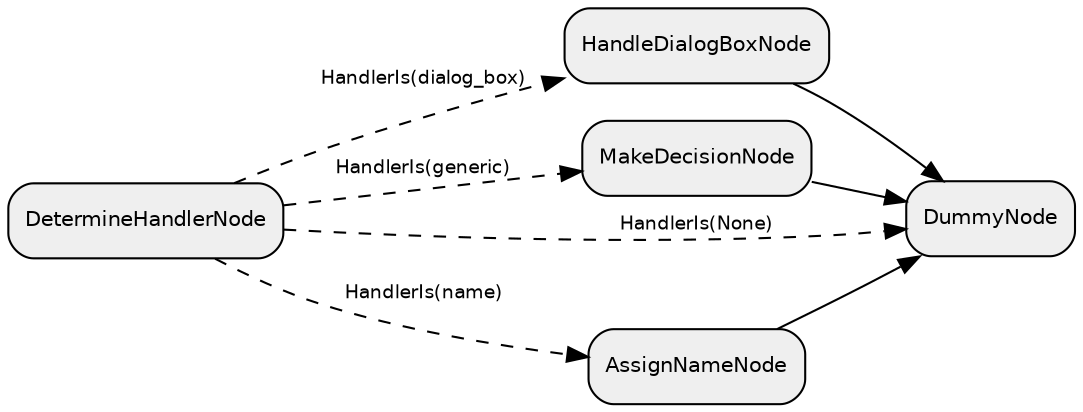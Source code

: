 digraph "subflow_4SEY5zpaDNdypCujcSJwD" {
  rankdir=LR;
  compound=true;
  node [shape=box, style="rounded,filled", fillcolor="#EFEFEF", fontname="Helvetica", fontsize=10];
  edge [fontname="Helvetica", fontsize=9];
  PmZZnabOWJJwHw2XV1mJj [label="HandleDialogBoxNode"];
  wkvgbdo343ZRGpczSvPvB [label="MakeDecisionNode"];
  TIIlSBOqFw9ngBJn8QmOf [label="DetermineHandlerNode"];
  WRB1o3fVroh4SwXJJedwv [label="DummyNode"];
  GIzQE3vZ4Q1DX4gyJ7MVO [label="AssignNameNode"];
  TIIlSBOqFw9ngBJn8QmOf -> PmZZnabOWJJwHw2XV1mJj [style="dashed", label="HandlerIs(dialog_box)"];
  TIIlSBOqFw9ngBJn8QmOf -> GIzQE3vZ4Q1DX4gyJ7MVO [style="dashed", label="HandlerIs(name)"];
  TIIlSBOqFw9ngBJn8QmOf -> wkvgbdo343ZRGpczSvPvB [style="dashed", label="HandlerIs(generic)"];
  TIIlSBOqFw9ngBJn8QmOf -> WRB1o3fVroh4SwXJJedwv [style="dashed", label="HandlerIs(None)"];
  PmZZnabOWJJwHw2XV1mJj -> WRB1o3fVroh4SwXJJedwv [style="solid"];
  GIzQE3vZ4Q1DX4gyJ7MVO -> WRB1o3fVroh4SwXJJedwv [style="solid"];
  wkvgbdo343ZRGpczSvPvB -> WRB1o3fVroh4SwXJJedwv [style="solid"];
}